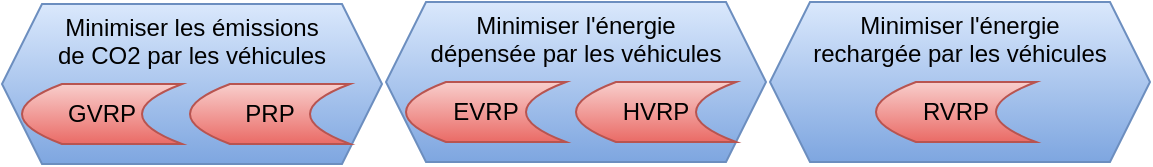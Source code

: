 <mxfile version="13.6.0" type="device"><diagram id="h4ZR1ADCRpoWXU7XIZ8o" name="Page-1"><mxGraphModel dx="1422" dy="830" grid="1" gridSize="10" guides="1" tooltips="1" connect="1" arrows="1" fold="1" page="1" pageScale="1" pageWidth="827" pageHeight="1169" math="0" shadow="0"><root><mxCell id="0"/><mxCell id="1" parent="0"/><mxCell id="LRcboVi75bz0uMTAJO4G-3" value="&lt;div&gt;Minimiser les émissions &lt;br&gt;&lt;/div&gt;&lt;div&gt;de CO2 par les véhicules&lt;/div&gt;&lt;div&gt;&lt;br&gt;&lt;/div&gt;&lt;div&gt;&lt;br&gt;&lt;/div&gt;&lt;div&gt;&lt;br&gt;&lt;/div&gt;" style="shape=hexagon;perimeter=hexagonPerimeter2;whiteSpace=wrap;html=1;fixedSize=1;gradientColor=#7ea6e0;fillColor=#dae8fc;strokeColor=#6c8ebf;" vertex="1" parent="1"><mxGeometry x="69" y="320" width="190" height="80" as="geometry"/></mxCell><mxCell id="LRcboVi75bz0uMTAJO4G-4" value="PRP" style="shape=dataStorage;whiteSpace=wrap;html=1;fixedSize=1;rotation=0;fillColor=#f8cecc;strokeColor=#b85450;gradientColor=#ea6b66;" vertex="1" parent="1"><mxGeometry x="163" y="360" width="80" height="30" as="geometry"/></mxCell><mxCell id="LRcboVi75bz0uMTAJO4G-5" value="GVRP" style="shape=dataStorage;whiteSpace=wrap;html=1;fixedSize=1;rotation=0;gradientColor=#ea6b66;fillColor=#f8cecc;strokeColor=#b85450;" vertex="1" parent="1"><mxGeometry x="79" y="360" width="80" height="30" as="geometry"/></mxCell><mxCell id="LRcboVi75bz0uMTAJO4G-7" value="&lt;div&gt;Minimiser l'énergie &lt;br&gt;&lt;/div&gt;&lt;div&gt;dépensée par les véhicules&lt;br&gt;&lt;/div&gt;&lt;div&gt;&lt;br&gt;&lt;/div&gt;&lt;div&gt;&lt;br&gt;&lt;/div&gt;&lt;div&gt;&lt;br&gt;&lt;/div&gt;" style="shape=hexagon;perimeter=hexagonPerimeter2;whiteSpace=wrap;html=1;fixedSize=1;gradientColor=#7ea6e0;fillColor=#dae8fc;strokeColor=#6c8ebf;" vertex="1" parent="1"><mxGeometry x="261" y="319" width="190" height="80" as="geometry"/></mxCell><mxCell id="LRcboVi75bz0uMTAJO4G-8" value="HVRP" style="shape=dataStorage;whiteSpace=wrap;html=1;fixedSize=1;rotation=0;gradientColor=#ea6b66;fillColor=#f8cecc;strokeColor=#b85450;" vertex="1" parent="1"><mxGeometry x="356" y="359" width="80" height="30" as="geometry"/></mxCell><mxCell id="LRcboVi75bz0uMTAJO4G-9" value="EVRP" style="shape=dataStorage;whiteSpace=wrap;html=1;fixedSize=1;rotation=0;gradientColor=#ea6b66;fillColor=#f8cecc;strokeColor=#b85450;" vertex="1" parent="1"><mxGeometry x="271" y="359" width="80" height="30" as="geometry"/></mxCell><mxCell id="LRcboVi75bz0uMTAJO4G-10" value="&lt;div&gt;Minimiser l'énergie &lt;br&gt;&lt;/div&gt;&lt;div&gt;rechargée par les véhicules&lt;br&gt;&lt;/div&gt;&lt;div&gt;&lt;br&gt;&lt;/div&gt;&lt;div&gt;&lt;br&gt;&lt;br&gt;&lt;/div&gt;" style="shape=hexagon;perimeter=hexagonPerimeter2;whiteSpace=wrap;html=1;fixedSize=1;gradientColor=#7ea6e0;fillColor=#dae8fc;strokeColor=#6c8ebf;" vertex="1" parent="1"><mxGeometry x="453" y="319" width="190" height="80" as="geometry"/></mxCell><mxCell id="LRcboVi75bz0uMTAJO4G-11" value="RVRP" style="shape=dataStorage;whiteSpace=wrap;html=1;fixedSize=1;rotation=0;gradientColor=#ea6b66;fillColor=#f8cecc;strokeColor=#b85450;" vertex="1" parent="1"><mxGeometry x="506" y="359" width="80" height="30" as="geometry"/></mxCell></root></mxGraphModel></diagram></mxfile>